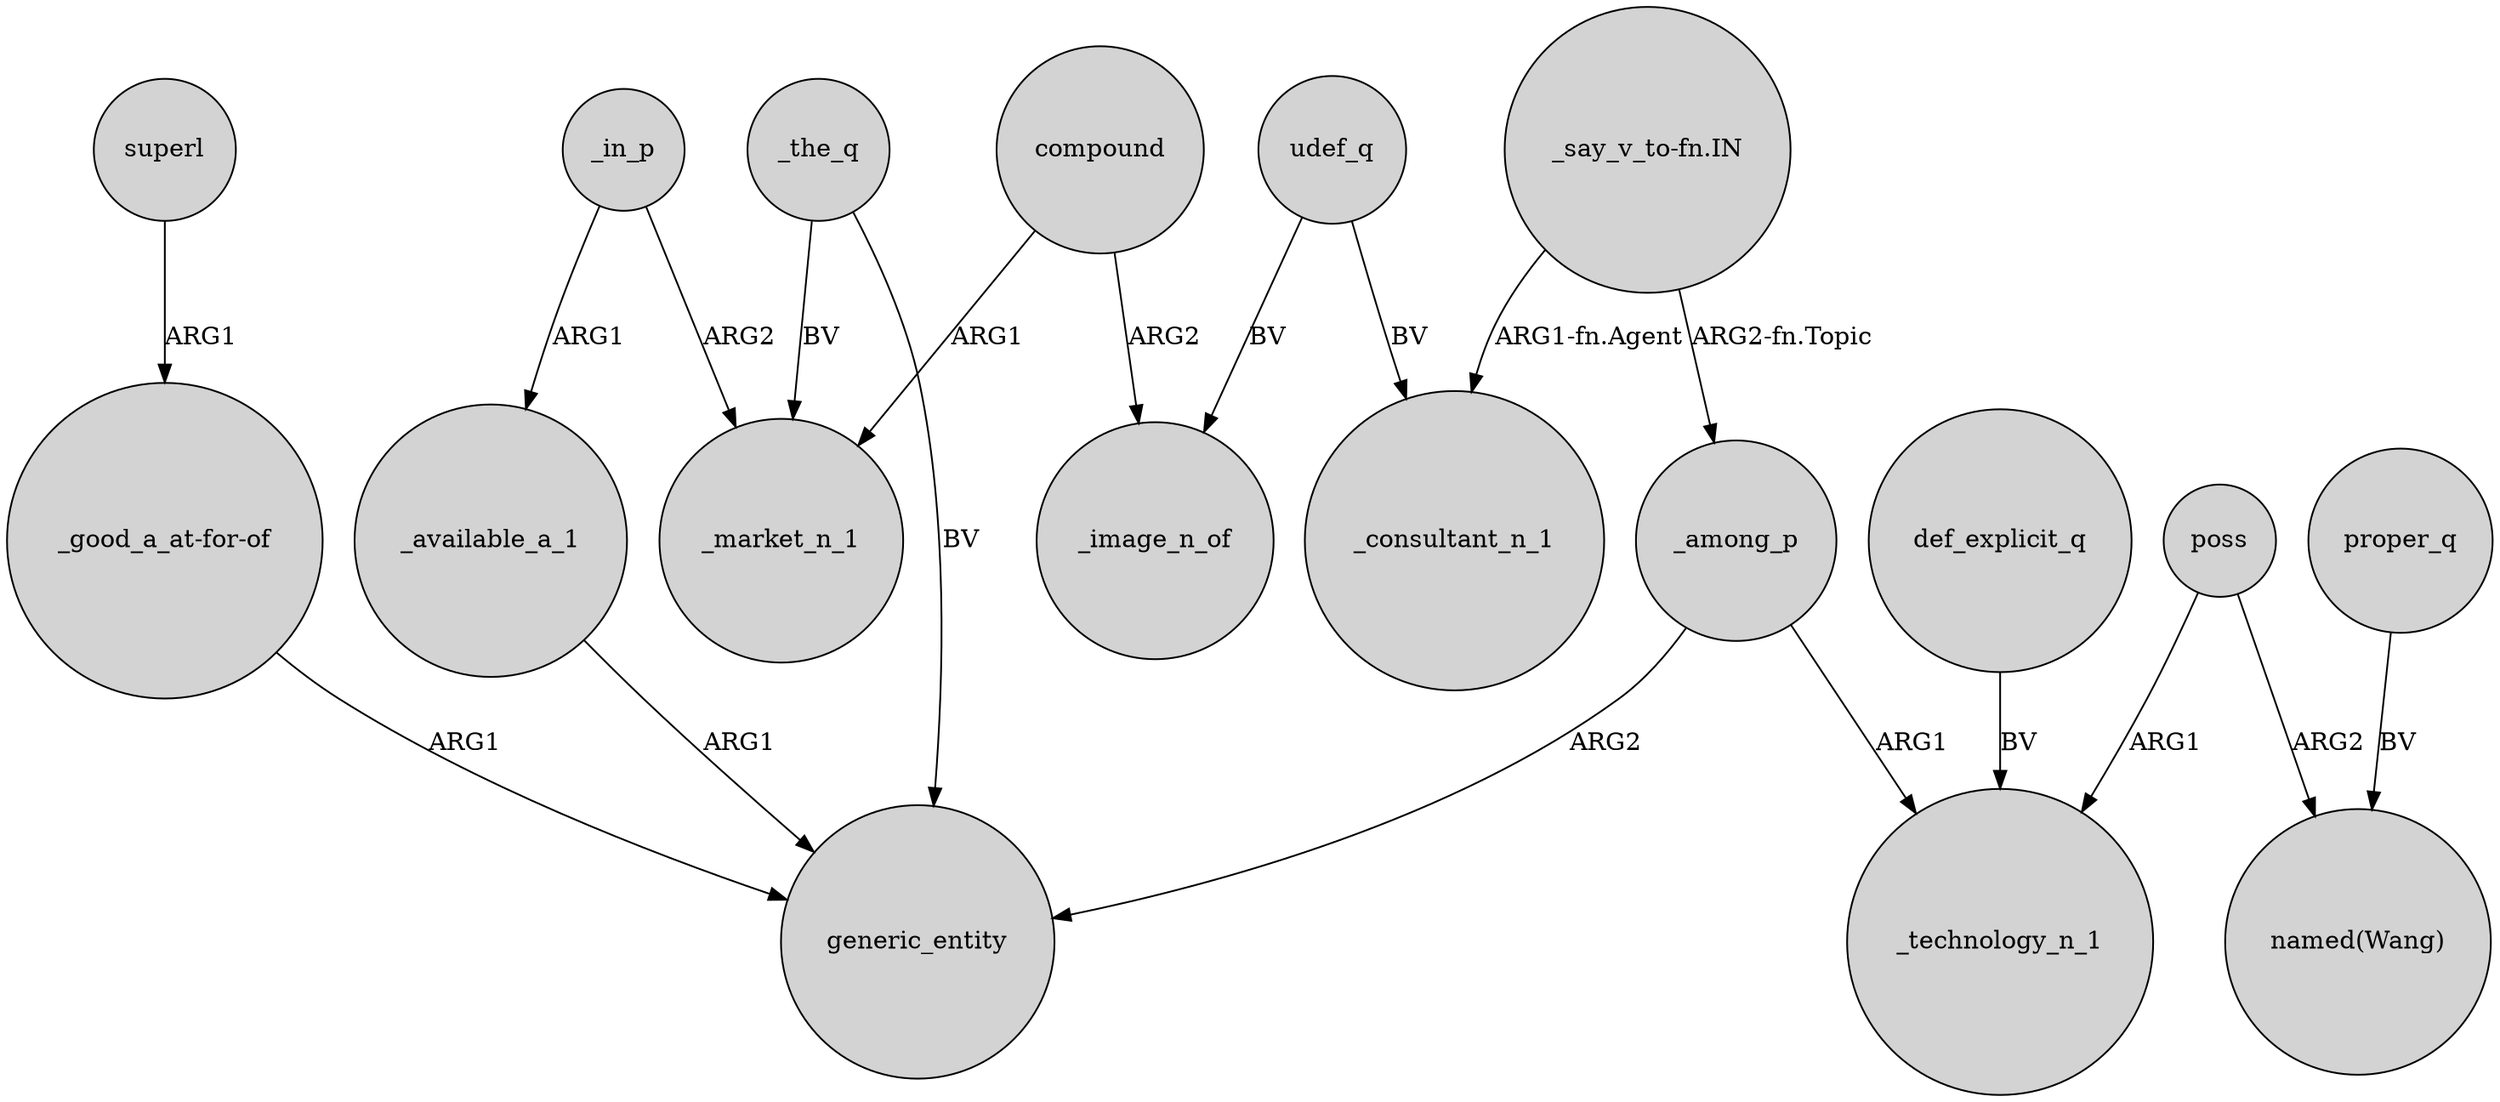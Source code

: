 digraph {
	node [shape=circle style=filled]
	poss -> _technology_n_1 [label=ARG1]
	_the_q -> generic_entity [label=BV]
	"_say_v_to-fn.IN" -> _consultant_n_1 [label="ARG1-fn.Agent"]
	_in_p -> _available_a_1 [label=ARG1]
	compound -> _image_n_of [label=ARG2]
	poss -> "named(Wang)" [label=ARG2]
	_available_a_1 -> generic_entity [label=ARG1]
	proper_q -> "named(Wang)" [label=BV]
	"_say_v_to-fn.IN" -> _among_p [label="ARG2-fn.Topic"]
	"_good_a_at-for-of" -> generic_entity [label=ARG1]
	superl -> "_good_a_at-for-of" [label=ARG1]
	udef_q -> _consultant_n_1 [label=BV]
	def_explicit_q -> _technology_n_1 [label=BV]
	_in_p -> _market_n_1 [label=ARG2]
	udef_q -> _image_n_of [label=BV]
	compound -> _market_n_1 [label=ARG1]
	_the_q -> _market_n_1 [label=BV]
	_among_p -> generic_entity [label=ARG2]
	_among_p -> _technology_n_1 [label=ARG1]
}
